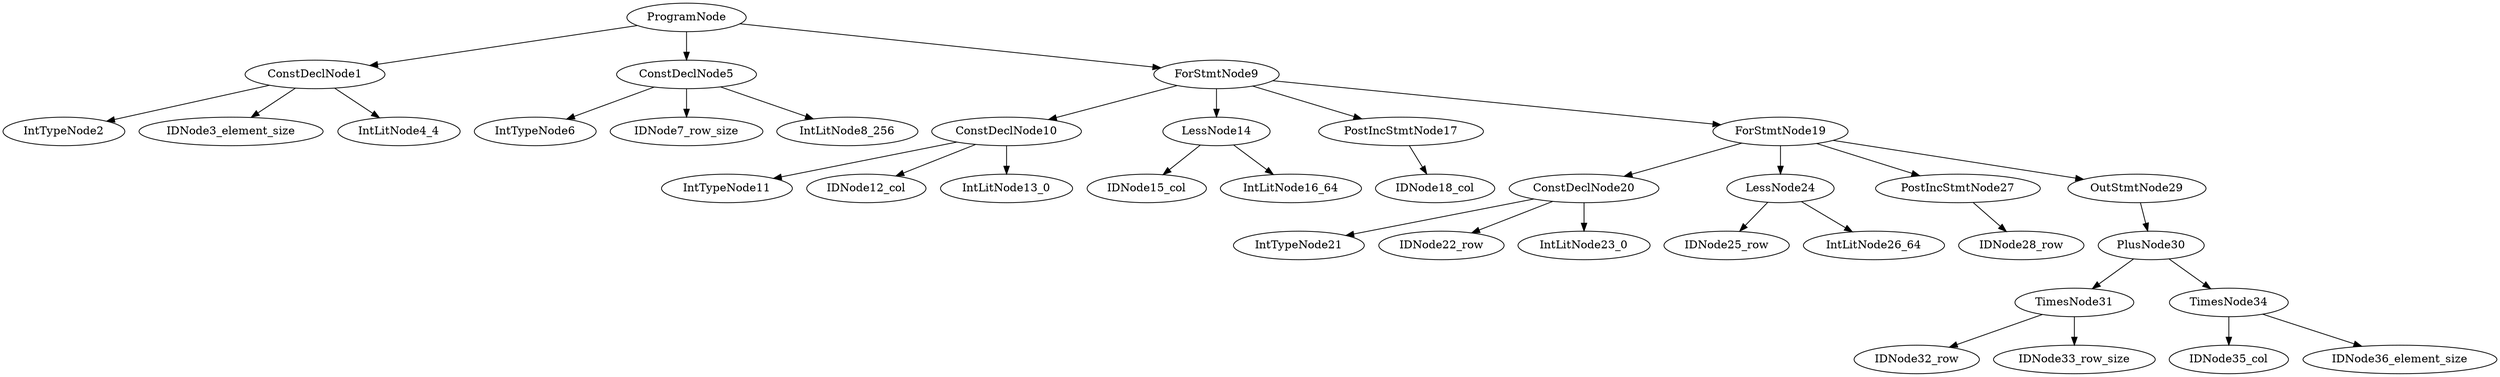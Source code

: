digraph G {
ConstDeclNode1 -> IntTypeNode2;
ConstDeclNode1 -> IDNode3_element_size;
ConstDeclNode1 -> IntLitNode4_4;
ProgramNode -> ConstDeclNode1;
ConstDeclNode5 -> IntTypeNode6;
ConstDeclNode5 -> IDNode7_row_size;
ConstDeclNode5 -> IntLitNode8_256;
ProgramNode -> ConstDeclNode5;
ConstDeclNode10 -> IntTypeNode11;
ConstDeclNode10 -> IDNode12_col;
ConstDeclNode10 -> IntLitNode13_0;
LessNode14 -> IDNode15_col;
LessNode14 -> IntLitNode16_64;
PostIncStmtNode17 -> IDNode18_col;
ForStmtNode9 -> ConstDeclNode10;
ForStmtNode9 -> LessNode14;
ForStmtNode9 -> PostIncStmtNode17;
ConstDeclNode20 -> IntTypeNode21;
ConstDeclNode20 -> IDNode22_row;
ConstDeclNode20 -> IntLitNode23_0;
LessNode24 -> IDNode25_row;
LessNode24 -> IntLitNode26_64;
PostIncStmtNode27 -> IDNode28_row;
ForStmtNode19 -> ConstDeclNode20;
ForStmtNode19 -> LessNode24;
ForStmtNode19 -> PostIncStmtNode27;
TimesNode31 -> IDNode32_row;
TimesNode31 -> IDNode33_row_size;
TimesNode34 -> IDNode35_col;
TimesNode34 -> IDNode36_element_size;
PlusNode30 -> TimesNode31;
PlusNode30 -> TimesNode34;
OutStmtNode29 -> PlusNode30;
ForStmtNode19 -> OutStmtNode29;
ForStmtNode9 -> ForStmtNode19;
ProgramNode -> ForStmtNode9;
}
